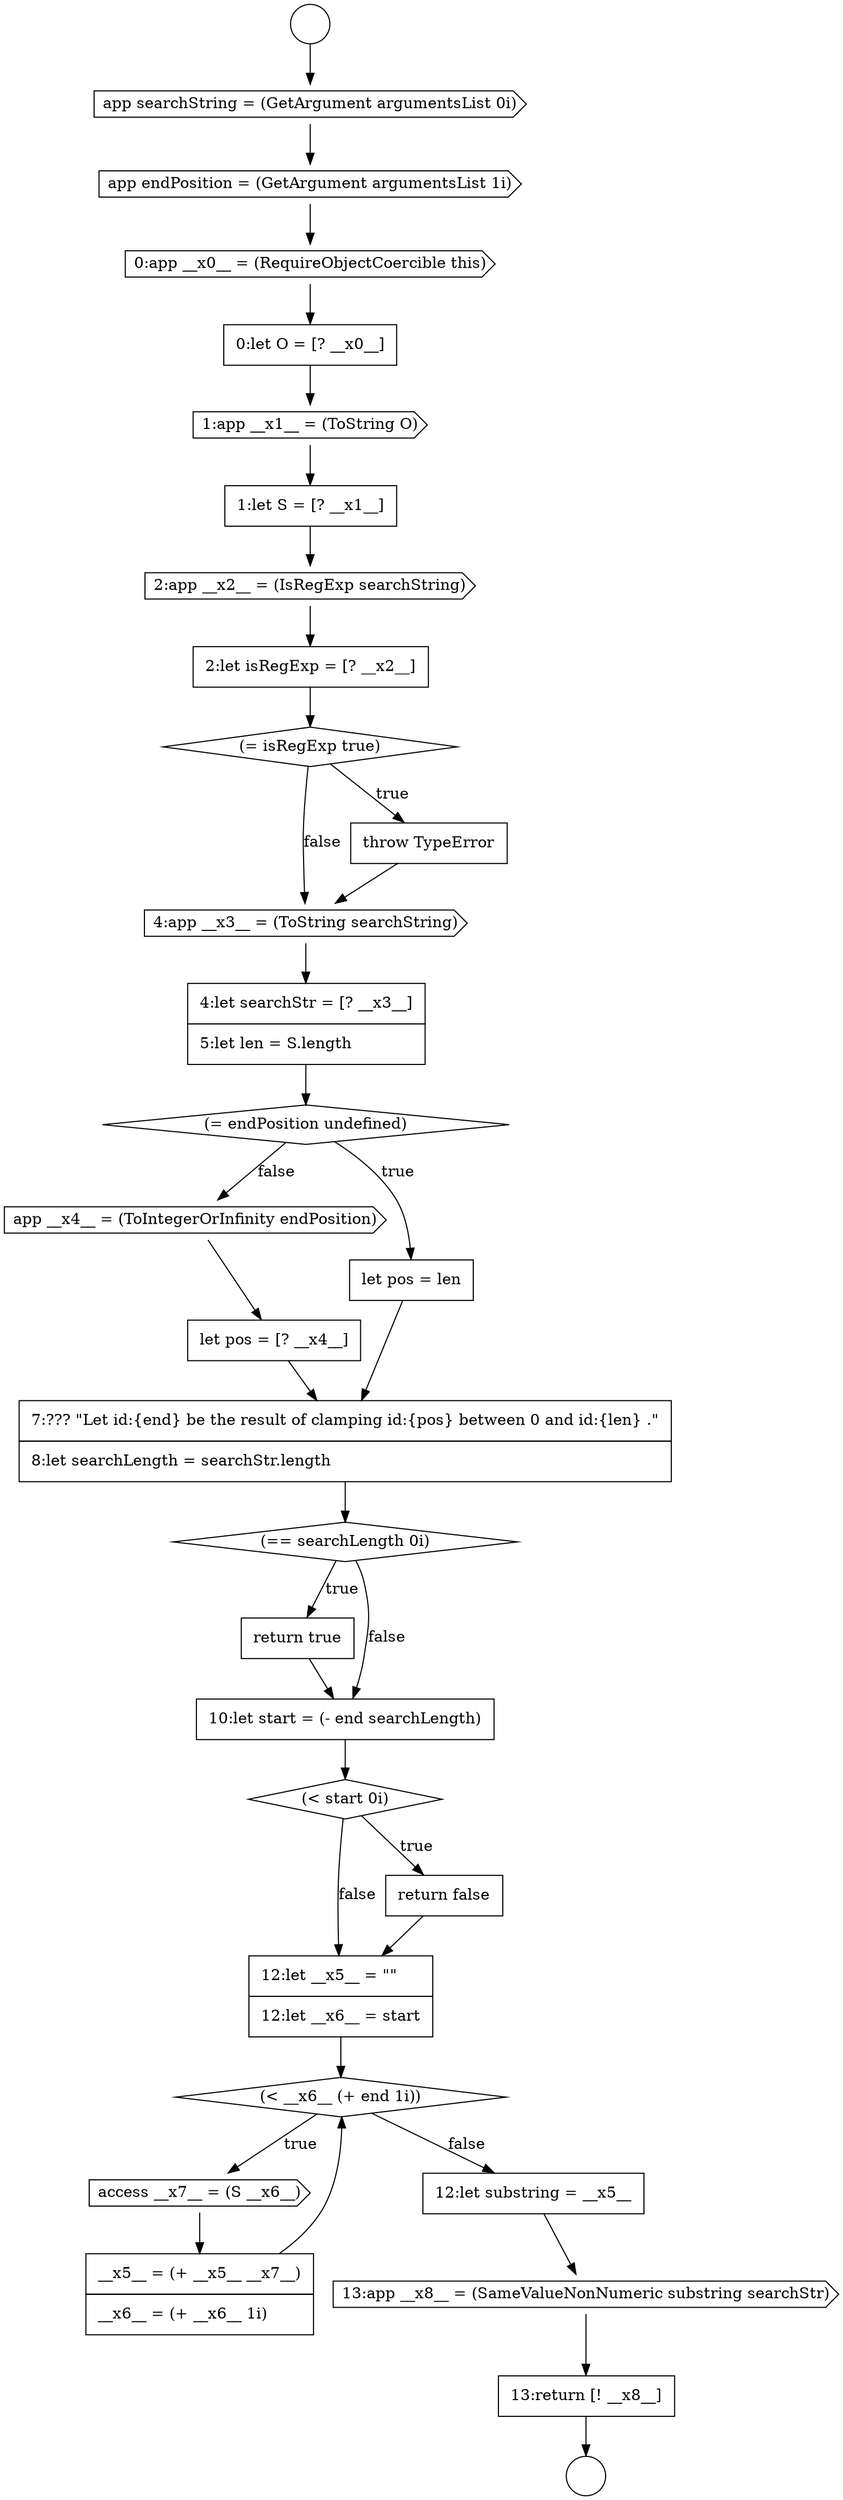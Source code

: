 digraph {
  node13960 [shape=diamond, label=<<font color="black">(&lt; __x6__ (+ end 1i))</font>> color="black" fillcolor="white" style=filled]
  node13965 [shape=none, margin=0, label=<<font color="black">
    <table border="0" cellborder="1" cellspacing="0" cellpadding="10">
      <tr><td align="left">13:return [! __x8__]</td></tr>
    </table>
  </font>> color="black" fillcolor="white" style=filled]
  node13938 [shape=cds, label=<<font color="black">app endPosition = (GetArgument argumentsList 1i)</font>> color="black" fillcolor="white" style=filled]
  node13949 [shape=diamond, label=<<font color="black">(= endPosition undefined)</font>> color="black" fillcolor="white" style=filled]
  node13964 [shape=cds, label=<<font color="black">13:app __x8__ = (SameValueNonNumeric substring searchStr)</font>> color="black" fillcolor="white" style=filled]
  node13943 [shape=cds, label=<<font color="black">2:app __x2__ = (IsRegExp searchString)</font>> color="black" fillcolor="white" style=filled]
  node13947 [shape=cds, label=<<font color="black">4:app __x3__ = (ToString searchString)</font>> color="black" fillcolor="white" style=filled]
  node13945 [shape=diamond, label=<<font color="black">(= isRegExp true)</font>> color="black" fillcolor="white" style=filled]
  node13940 [shape=none, margin=0, label=<<font color="black">
    <table border="0" cellborder="1" cellspacing="0" cellpadding="10">
      <tr><td align="left">0:let O = [? __x0__]</td></tr>
    </table>
  </font>> color="black" fillcolor="white" style=filled]
  node13951 [shape=cds, label=<<font color="black">app __x4__ = (ToIntegerOrInfinity endPosition)</font>> color="black" fillcolor="white" style=filled]
  node13959 [shape=none, margin=0, label=<<font color="black">
    <table border="0" cellborder="1" cellspacing="0" cellpadding="10">
      <tr><td align="left">12:let __x5__ = &quot;&quot;</td></tr>
      <tr><td align="left">12:let __x6__ = start</td></tr>
    </table>
  </font>> color="black" fillcolor="white" style=filled]
  node13954 [shape=diamond, label=<<font color="black">(== searchLength 0i)</font>> color="black" fillcolor="white" style=filled]
  node13941 [shape=cds, label=<<font color="black">1:app __x1__ = (ToString O)</font>> color="black" fillcolor="white" style=filled]
  node13937 [shape=cds, label=<<font color="black">app searchString = (GetArgument argumentsList 0i)</font>> color="black" fillcolor="white" style=filled]
  node13962 [shape=none, margin=0, label=<<font color="black">
    <table border="0" cellborder="1" cellspacing="0" cellpadding="10">
      <tr><td align="left">__x5__ = (+ __x5__ __x7__)</td></tr>
      <tr><td align="left">__x6__ = (+ __x6__ 1i)</td></tr>
    </table>
  </font>> color="black" fillcolor="white" style=filled]
  node13950 [shape=none, margin=0, label=<<font color="black">
    <table border="0" cellborder="1" cellspacing="0" cellpadding="10">
      <tr><td align="left">let pos = len</td></tr>
    </table>
  </font>> color="black" fillcolor="white" style=filled]
  node13955 [shape=none, margin=0, label=<<font color="black">
    <table border="0" cellborder="1" cellspacing="0" cellpadding="10">
      <tr><td align="left">return true</td></tr>
    </table>
  </font>> color="black" fillcolor="white" style=filled]
  node13961 [shape=cds, label=<<font color="black">access __x7__ = (S __x6__)</font>> color="black" fillcolor="white" style=filled]
  node13942 [shape=none, margin=0, label=<<font color="black">
    <table border="0" cellborder="1" cellspacing="0" cellpadding="10">
      <tr><td align="left">1:let S = [? __x1__]</td></tr>
    </table>
  </font>> color="black" fillcolor="white" style=filled]
  node13936 [shape=circle label=" " color="black" fillcolor="white" style=filled]
  node13956 [shape=none, margin=0, label=<<font color="black">
    <table border="0" cellborder="1" cellspacing="0" cellpadding="10">
      <tr><td align="left">10:let start = (- end searchLength)</td></tr>
    </table>
  </font>> color="black" fillcolor="white" style=filled]
  node13946 [shape=none, margin=0, label=<<font color="black">
    <table border="0" cellborder="1" cellspacing="0" cellpadding="10">
      <tr><td align="left">throw TypeError</td></tr>
    </table>
  </font>> color="black" fillcolor="white" style=filled]
  node13939 [shape=cds, label=<<font color="black">0:app __x0__ = (RequireObjectCoercible this)</font>> color="black" fillcolor="white" style=filled]
  node13952 [shape=none, margin=0, label=<<font color="black">
    <table border="0" cellborder="1" cellspacing="0" cellpadding="10">
      <tr><td align="left">let pos = [? __x4__]</td></tr>
    </table>
  </font>> color="black" fillcolor="white" style=filled]
  node13953 [shape=none, margin=0, label=<<font color="black">
    <table border="0" cellborder="1" cellspacing="0" cellpadding="10">
      <tr><td align="left">7:??? &quot;Let id:{end} be the result of clamping id:{pos} between 0 and id:{len} .&quot;</td></tr>
      <tr><td align="left">8:let searchLength = searchStr.length</td></tr>
    </table>
  </font>> color="black" fillcolor="white" style=filled]
  node13935 [shape=circle label=" " color="black" fillcolor="white" style=filled]
  node13958 [shape=none, margin=0, label=<<font color="black">
    <table border="0" cellborder="1" cellspacing="0" cellpadding="10">
      <tr><td align="left">return false</td></tr>
    </table>
  </font>> color="black" fillcolor="white" style=filled]
  node13963 [shape=none, margin=0, label=<<font color="black">
    <table border="0" cellborder="1" cellspacing="0" cellpadding="10">
      <tr><td align="left">12:let substring = __x5__</td></tr>
    </table>
  </font>> color="black" fillcolor="white" style=filled]
  node13944 [shape=none, margin=0, label=<<font color="black">
    <table border="0" cellborder="1" cellspacing="0" cellpadding="10">
      <tr><td align="left">2:let isRegExp = [? __x2__]</td></tr>
    </table>
  </font>> color="black" fillcolor="white" style=filled]
  node13957 [shape=diamond, label=<<font color="black">(&lt; start 0i)</font>> color="black" fillcolor="white" style=filled]
  node13948 [shape=none, margin=0, label=<<font color="black">
    <table border="0" cellborder="1" cellspacing="0" cellpadding="10">
      <tr><td align="left">4:let searchStr = [? __x3__]</td></tr>
      <tr><td align="left">5:let len = S.length</td></tr>
    </table>
  </font>> color="black" fillcolor="white" style=filled]
  node13943 -> node13944 [ color="black"]
  node13942 -> node13943 [ color="black"]
  node13937 -> node13938 [ color="black"]
  node13958 -> node13959 [ color="black"]
  node13935 -> node13937 [ color="black"]
  node13963 -> node13964 [ color="black"]
  node13950 -> node13953 [ color="black"]
  node13959 -> node13960 [ color="black"]
  node13956 -> node13957 [ color="black"]
  node13953 -> node13954 [ color="black"]
  node13940 -> node13941 [ color="black"]
  node13955 -> node13956 [ color="black"]
  node13951 -> node13952 [ color="black"]
  node13947 -> node13948 [ color="black"]
  node13941 -> node13942 [ color="black"]
  node13944 -> node13945 [ color="black"]
  node13964 -> node13965 [ color="black"]
  node13948 -> node13949 [ color="black"]
  node13946 -> node13947 [ color="black"]
  node13962 -> node13960 [ color="black"]
  node13965 -> node13936 [ color="black"]
  node13939 -> node13940 [ color="black"]
  node13938 -> node13939 [ color="black"]
  node13960 -> node13961 [label=<<font color="black">true</font>> color="black"]
  node13960 -> node13963 [label=<<font color="black">false</font>> color="black"]
  node13949 -> node13950 [label=<<font color="black">true</font>> color="black"]
  node13949 -> node13951 [label=<<font color="black">false</font>> color="black"]
  node13954 -> node13955 [label=<<font color="black">true</font>> color="black"]
  node13954 -> node13956 [label=<<font color="black">false</font>> color="black"]
  node13952 -> node13953 [ color="black"]
  node13945 -> node13946 [label=<<font color="black">true</font>> color="black"]
  node13945 -> node13947 [label=<<font color="black">false</font>> color="black"]
  node13961 -> node13962 [ color="black"]
  node13957 -> node13958 [label=<<font color="black">true</font>> color="black"]
  node13957 -> node13959 [label=<<font color="black">false</font>> color="black"]
}
